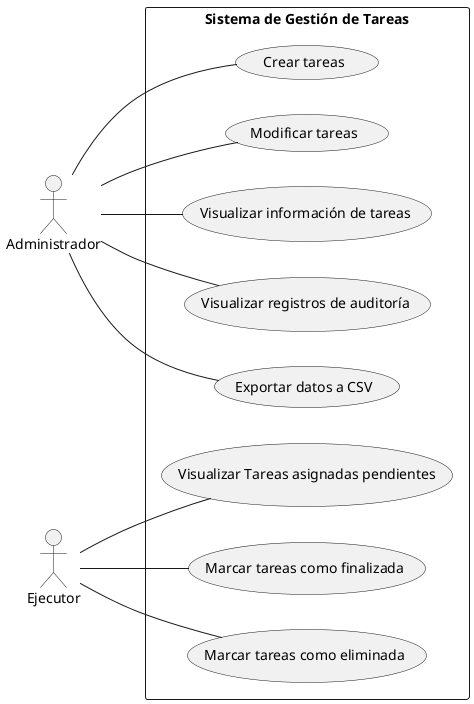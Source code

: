 @startuml

left to right direction

actor Administrador as Admin
actor Ejecutor as Ejec

rectangle "Sistema de Gestión de Tareas" {
    Admin -- (Crear tareas)
    Admin -- (Modificar tareas)
    Admin -- (Visualizar información de tareas)
    Admin -- (Visualizar registros de auditoría)
    Admin -- (Exportar datos a CSV)

    Ejec -- (Visualizar Tareas asignadas pendientes)
    Ejec -- (Marcar tareas como finalizada)
    Ejec -- (Marcar tareas como eliminada)
}

@enduml

